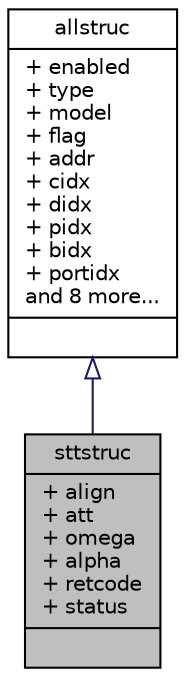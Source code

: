 digraph "sttstruc"
{
 // INTERACTIVE_SVG=YES
  edge [fontname="Helvetica",fontsize="10",labelfontname="Helvetica",labelfontsize="10"];
  node [fontname="Helvetica",fontsize="10",shape=record];
  Node0 [label="{sttstruc\n|+ align\l+ att\l+ omega\l+ alpha\l+ retcode\l+ status\l|}",height=0.2,width=0.4,color="black", fillcolor="grey75", style="filled", fontcolor="black"];
  Node1 -> Node0 [dir="back",color="midnightblue",fontsize="10",style="solid",arrowtail="onormal",fontname="Helvetica"];
  Node1 [label="{allstruc\n|+ enabled\l+ type\l+ model\l+ flag\l+ addr\l+ cidx\l+ didx\l+ pidx\l+ bidx\l+ portidx\land 8 more...\l|}",height=0.2,width=0.4,color="black", fillcolor="white", style="filled",URL="$structallstruc.html",tooltip="All Component structure. "];
}
